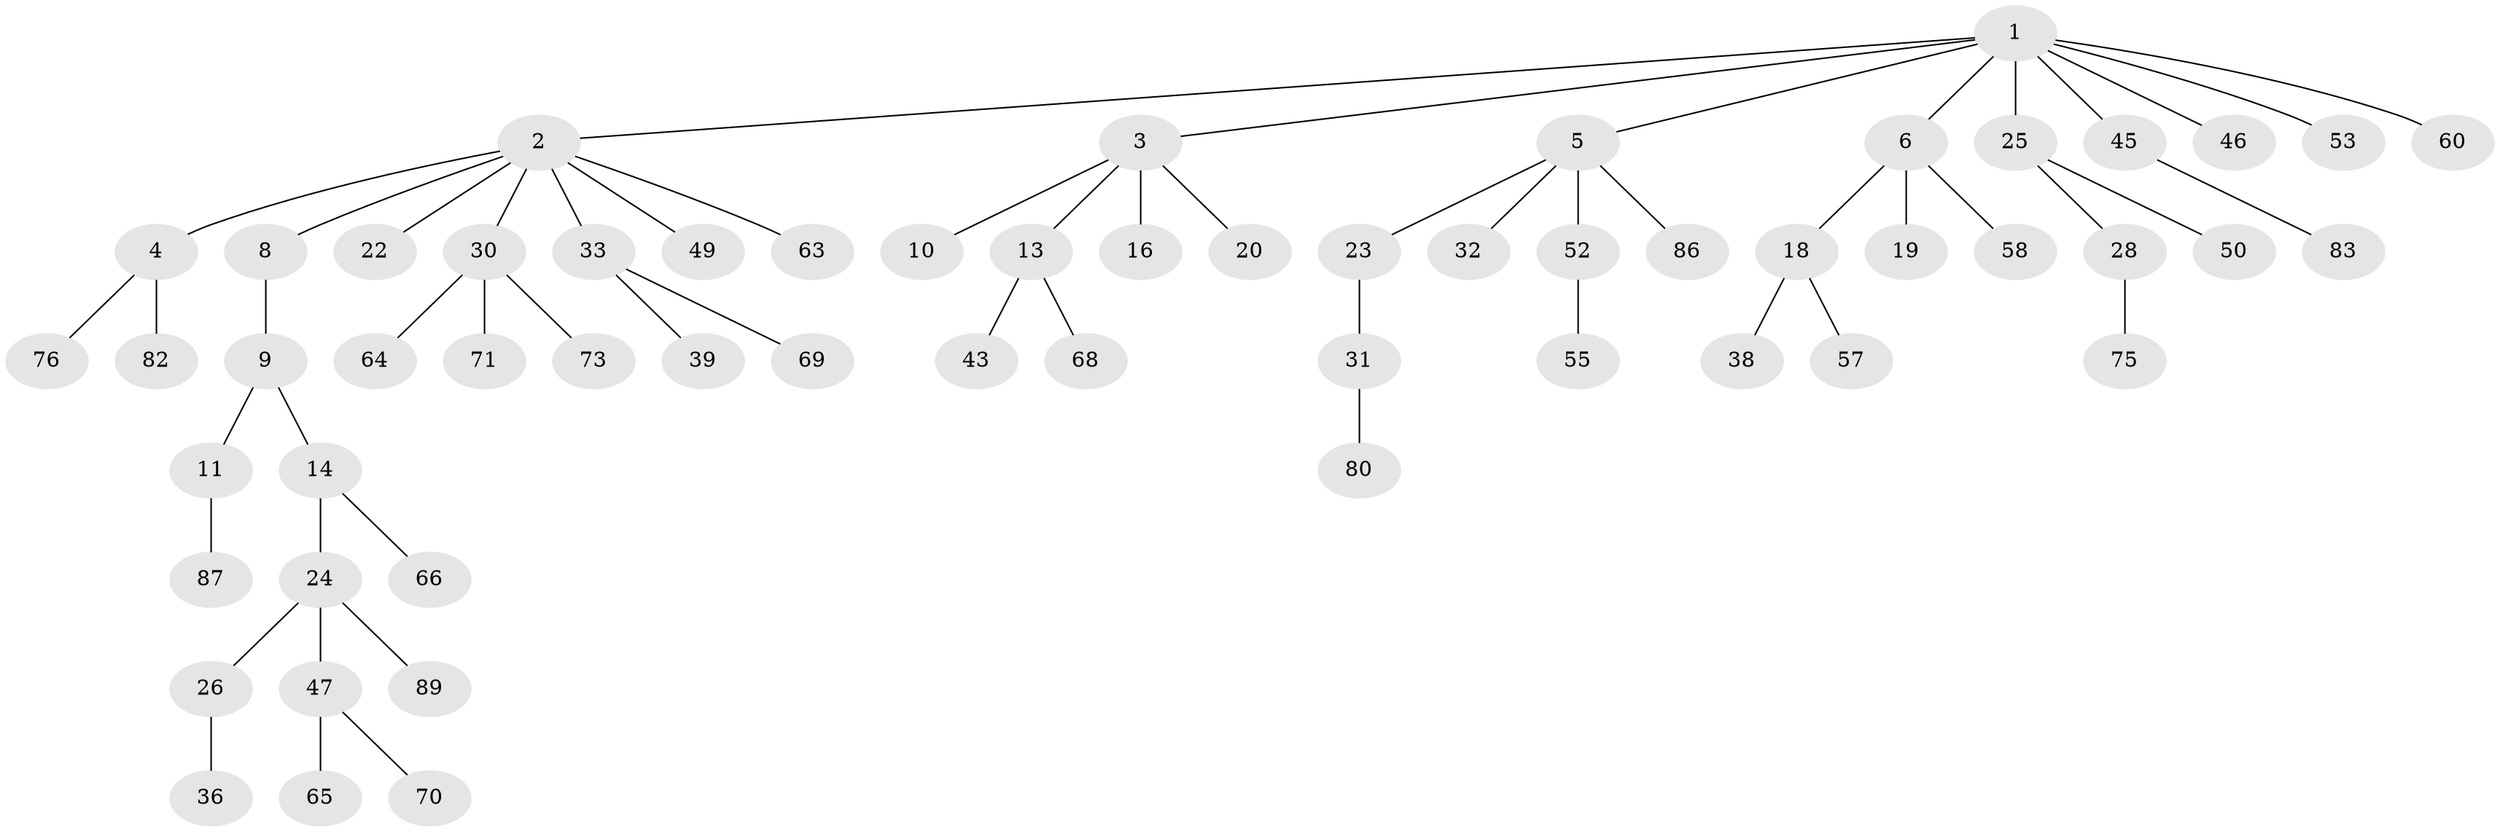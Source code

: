 // Generated by graph-tools (version 1.1) at 2025/24/03/03/25 07:24:07]
// undirected, 58 vertices, 57 edges
graph export_dot {
graph [start="1"]
  node [color=gray90,style=filled];
  1 [super="+77"];
  2 [super="+15"];
  3 [super="+12"];
  4 [super="+62"];
  5 [super="+41"];
  6 [super="+7"];
  8;
  9 [super="+21"];
  10;
  11 [super="+34"];
  13 [super="+17"];
  14 [super="+54"];
  16 [super="+84"];
  18 [super="+72"];
  19;
  20;
  22;
  23 [super="+27"];
  24 [super="+37"];
  25 [super="+35"];
  26 [super="+29"];
  28 [super="+44"];
  30 [super="+59"];
  31 [super="+51"];
  32;
  33 [super="+42"];
  36;
  38;
  39 [super="+40"];
  43;
  45 [super="+67"];
  46;
  47 [super="+48"];
  49 [super="+61"];
  50;
  52 [super="+56"];
  53;
  55 [super="+79"];
  57;
  58;
  60;
  63;
  64;
  65;
  66;
  68;
  69 [super="+81"];
  70;
  71 [super="+85"];
  73 [super="+74"];
  75 [super="+78"];
  76;
  80;
  82;
  83 [super="+88"];
  86;
  87;
  89;
  1 -- 2;
  1 -- 3;
  1 -- 5;
  1 -- 6;
  1 -- 25;
  1 -- 45;
  1 -- 46;
  1 -- 53;
  1 -- 60;
  2 -- 4;
  2 -- 8;
  2 -- 30;
  2 -- 49;
  2 -- 63;
  2 -- 33;
  2 -- 22;
  3 -- 10;
  3 -- 20;
  3 -- 16;
  3 -- 13;
  4 -- 82;
  4 -- 76;
  5 -- 23;
  5 -- 32;
  5 -- 86;
  5 -- 52;
  6 -- 18;
  6 -- 58;
  6 -- 19;
  8 -- 9;
  9 -- 11;
  9 -- 14;
  11 -- 87;
  13 -- 43;
  13 -- 68;
  14 -- 24;
  14 -- 66;
  18 -- 38;
  18 -- 57;
  23 -- 31;
  24 -- 26;
  24 -- 89;
  24 -- 47;
  25 -- 28;
  25 -- 50;
  26 -- 36;
  28 -- 75;
  30 -- 64;
  30 -- 73;
  30 -- 71;
  31 -- 80;
  33 -- 39;
  33 -- 69;
  45 -- 83;
  47 -- 70;
  47 -- 65;
  52 -- 55;
}
